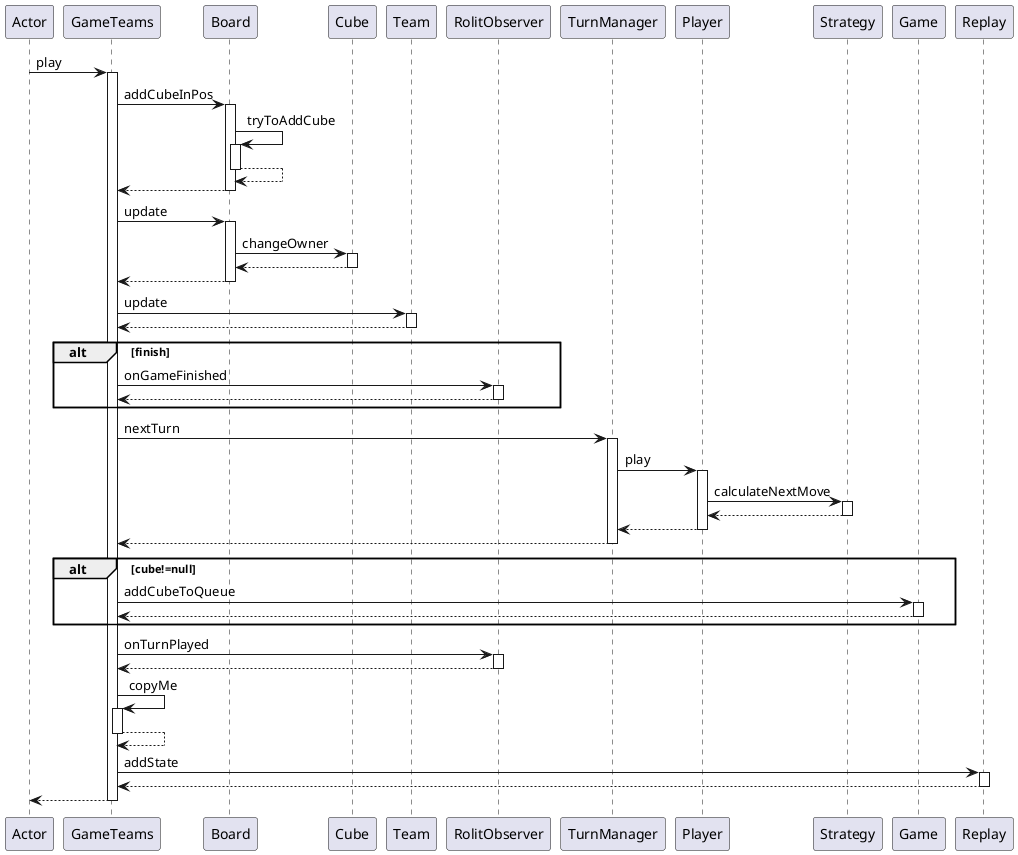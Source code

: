 @startuml
participant Actor
Actor -> GameTeams : play
activate GameTeams
GameTeams -> Board : addCubeInPos
activate Board
Board -> Board : tryToAddCube
activate Board
Board --> Board
deactivate Board
Board --> GameTeams
deactivate Board
GameTeams -> Board : update
activate Board
Board -> Cube : changeOwner
activate Cube
Cube --> Board
deactivate Cube
Board --> GameTeams
deactivate Board
GameTeams -> Team : update
activate Team
Team --> GameTeams
deactivate Team
	alt finish
	GameTeams -> RolitObserver : onGameFinished
	activate RolitObserver
	RolitObserver --> GameTeams
	deactivate RolitObserver
	end
GameTeams -> TurnManager : nextTurn
activate TurnManager
TurnManager -> Player : play
activate Player
Player -> Strategy : calculateNextMove
activate Strategy
Strategy --> Player
deactivate Strategy
Player --> TurnManager
deactivate Player
TurnManager --> GameTeams
deactivate TurnManager
	alt cube!=null
	GameTeams -> Game : addCubeToQueue
	activate Game
	Game --> GameTeams
	deactivate Game
	end
GameTeams -> RolitObserver : onTurnPlayed
activate RolitObserver
RolitObserver --> GameTeams
deactivate RolitObserver
GameTeams -> GameTeams : copyMe
activate GameTeams
GameTeams --> GameTeams
deactivate GameTeams
GameTeams -> Replay : addState
activate Replay
Replay --> GameTeams
deactivate Replay
return
@enduml